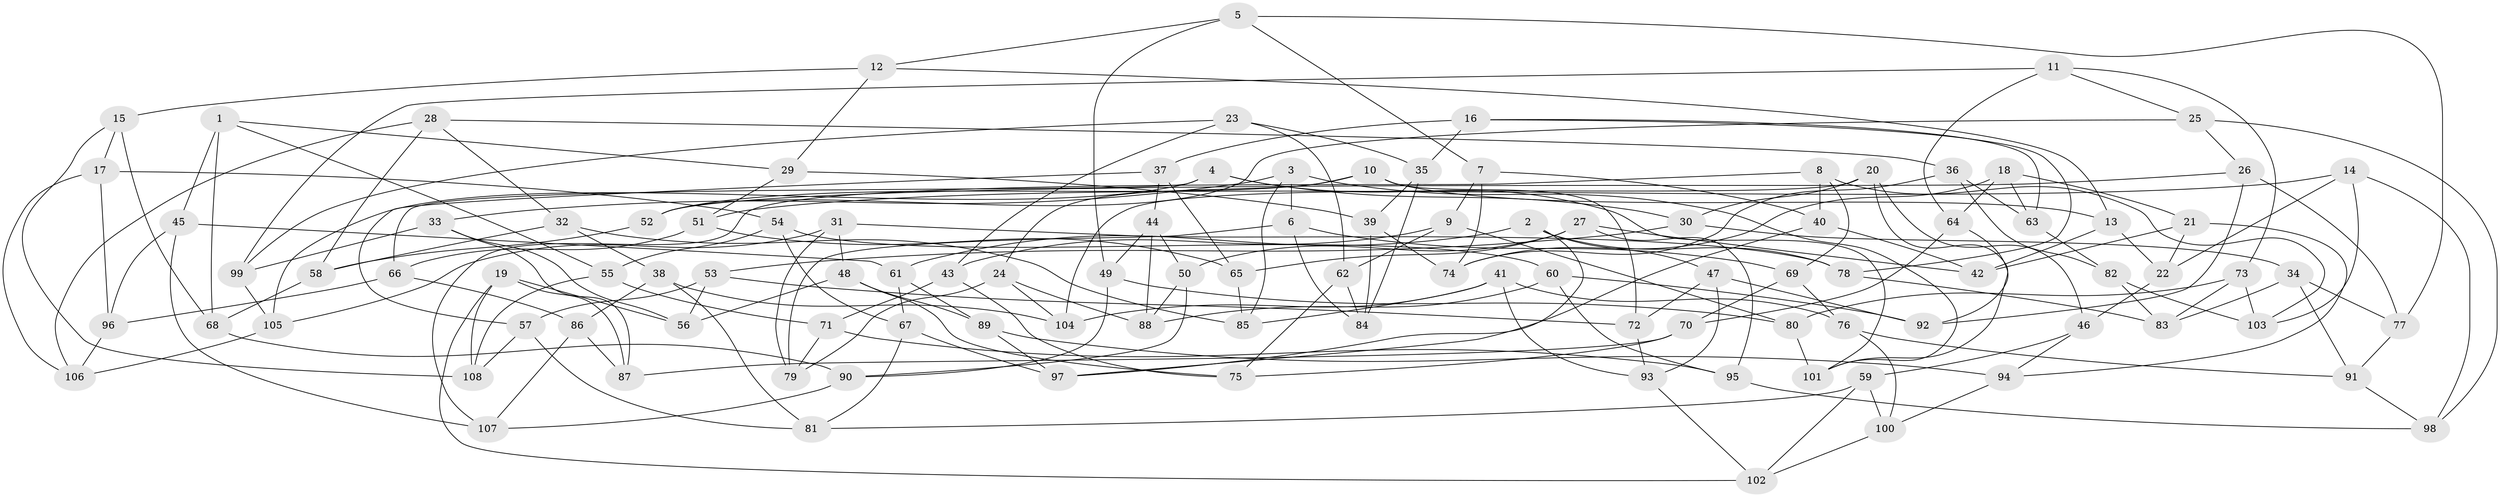 // Generated by graph-tools (version 1.1) at 2025/26/03/09/25 03:26:50]
// undirected, 108 vertices, 216 edges
graph export_dot {
graph [start="1"]
  node [color=gray90,style=filled];
  1;
  2;
  3;
  4;
  5;
  6;
  7;
  8;
  9;
  10;
  11;
  12;
  13;
  14;
  15;
  16;
  17;
  18;
  19;
  20;
  21;
  22;
  23;
  24;
  25;
  26;
  27;
  28;
  29;
  30;
  31;
  32;
  33;
  34;
  35;
  36;
  37;
  38;
  39;
  40;
  41;
  42;
  43;
  44;
  45;
  46;
  47;
  48;
  49;
  50;
  51;
  52;
  53;
  54;
  55;
  56;
  57;
  58;
  59;
  60;
  61;
  62;
  63;
  64;
  65;
  66;
  67;
  68;
  69;
  70;
  71;
  72;
  73;
  74;
  75;
  76;
  77;
  78;
  79;
  80;
  81;
  82;
  83;
  84;
  85;
  86;
  87;
  88;
  89;
  90;
  91;
  92;
  93;
  94;
  95;
  96;
  97;
  98;
  99;
  100;
  101;
  102;
  103;
  104;
  105;
  106;
  107;
  108;
  1 -- 68;
  1 -- 45;
  1 -- 29;
  1 -- 55;
  2 -- 97;
  2 -- 61;
  2 -- 78;
  2 -- 47;
  3 -- 33;
  3 -- 6;
  3 -- 85;
  3 -- 101;
  4 -- 105;
  4 -- 101;
  4 -- 66;
  4 -- 30;
  5 -- 12;
  5 -- 77;
  5 -- 49;
  5 -- 7;
  6 -- 69;
  6 -- 84;
  6 -- 79;
  7 -- 74;
  7 -- 9;
  7 -- 40;
  8 -- 103;
  8 -- 107;
  8 -- 40;
  8 -- 69;
  9 -- 62;
  9 -- 80;
  9 -- 43;
  10 -- 52;
  10 -- 72;
  10 -- 24;
  10 -- 13;
  11 -- 99;
  11 -- 25;
  11 -- 64;
  11 -- 73;
  12 -- 29;
  12 -- 15;
  12 -- 13;
  13 -- 22;
  13 -- 42;
  14 -- 103;
  14 -- 51;
  14 -- 22;
  14 -- 98;
  15 -- 17;
  15 -- 68;
  15 -- 108;
  16 -- 35;
  16 -- 37;
  16 -- 63;
  16 -- 78;
  17 -- 96;
  17 -- 54;
  17 -- 106;
  18 -- 21;
  18 -- 63;
  18 -- 64;
  18 -- 74;
  19 -- 108;
  19 -- 56;
  19 -- 87;
  19 -- 102;
  20 -- 30;
  20 -- 101;
  20 -- 104;
  20 -- 46;
  21 -- 94;
  21 -- 42;
  21 -- 22;
  22 -- 46;
  23 -- 35;
  23 -- 99;
  23 -- 43;
  23 -- 62;
  24 -- 104;
  24 -- 79;
  24 -- 88;
  25 -- 26;
  25 -- 98;
  25 -- 52;
  26 -- 92;
  26 -- 52;
  26 -- 77;
  27 -- 42;
  27 -- 65;
  27 -- 95;
  27 -- 50;
  28 -- 58;
  28 -- 32;
  28 -- 36;
  28 -- 106;
  29 -- 39;
  29 -- 51;
  30 -- 53;
  30 -- 34;
  31 -- 105;
  31 -- 78;
  31 -- 79;
  31 -- 48;
  32 -- 38;
  32 -- 85;
  32 -- 58;
  33 -- 56;
  33 -- 87;
  33 -- 99;
  34 -- 91;
  34 -- 83;
  34 -- 77;
  35 -- 39;
  35 -- 84;
  36 -- 82;
  36 -- 74;
  36 -- 63;
  37 -- 65;
  37 -- 44;
  37 -- 57;
  38 -- 104;
  38 -- 86;
  38 -- 81;
  39 -- 84;
  39 -- 74;
  40 -- 42;
  40 -- 97;
  41 -- 104;
  41 -- 93;
  41 -- 76;
  41 -- 85;
  43 -- 71;
  43 -- 75;
  44 -- 49;
  44 -- 50;
  44 -- 88;
  45 -- 96;
  45 -- 61;
  45 -- 107;
  46 -- 59;
  46 -- 94;
  47 -- 72;
  47 -- 92;
  47 -- 93;
  48 -- 56;
  48 -- 89;
  48 -- 75;
  49 -- 90;
  49 -- 80;
  50 -- 88;
  50 -- 90;
  51 -- 66;
  51 -- 65;
  52 -- 58;
  53 -- 57;
  53 -- 72;
  53 -- 56;
  54 -- 60;
  54 -- 55;
  54 -- 67;
  55 -- 108;
  55 -- 71;
  57 -- 108;
  57 -- 81;
  58 -- 68;
  59 -- 81;
  59 -- 100;
  59 -- 102;
  60 -- 92;
  60 -- 95;
  60 -- 88;
  61 -- 89;
  61 -- 67;
  62 -- 75;
  62 -- 84;
  63 -- 82;
  64 -- 70;
  64 -- 92;
  65 -- 85;
  66 -- 96;
  66 -- 86;
  67 -- 81;
  67 -- 97;
  68 -- 90;
  69 -- 76;
  69 -- 70;
  70 -- 87;
  70 -- 75;
  71 -- 95;
  71 -- 79;
  72 -- 93;
  73 -- 80;
  73 -- 103;
  73 -- 83;
  76 -- 100;
  76 -- 91;
  77 -- 91;
  78 -- 83;
  80 -- 101;
  82 -- 83;
  82 -- 103;
  86 -- 107;
  86 -- 87;
  89 -- 94;
  89 -- 97;
  90 -- 107;
  91 -- 98;
  93 -- 102;
  94 -- 100;
  95 -- 98;
  96 -- 106;
  99 -- 105;
  100 -- 102;
  105 -- 106;
}
